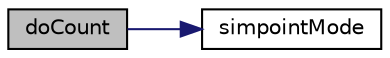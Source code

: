 digraph G
{
  edge [fontname="Helvetica",fontsize="10",labelfontname="Helvetica",labelfontsize="10"];
  node [fontname="Helvetica",fontsize="10",shape=record];
  rankdir=LR;
  Node1 [label="doCount",height=0.2,width=0.4,color="black", fillcolor="grey75", style="filled" fontcolor="black"];
  Node1 -> Node2 [color="midnightblue",fontsize="10",style="solid",fontname="Helvetica"];
  Node2 [label="simpointMode",height=0.2,width=0.4,color="black", fillcolor="white", style="filled",URL="$pars_8cpp.html#a316b3c4d2f2c15570934fed127e549f5"];
}
